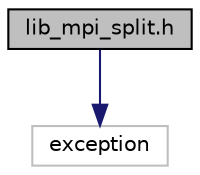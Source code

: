 digraph "lib_mpi_split.h"
{
 // LATEX_PDF_SIZE
  edge [fontname="Helvetica",fontsize="10",labelfontname="Helvetica",labelfontsize="10"];
  node [fontname="Helvetica",fontsize="10",shape=record];
  Node1 [label="lib_mpi_split.h",height=0.2,width=0.4,color="black", fillcolor="grey75", style="filled", fontcolor="black",tooltip="Provides helper functions to generate (and finalize) a new MPI comm world that can then be used by an..."];
  Node1 -> Node2 [color="midnightblue",fontsize="10",style="solid",fontname="Helvetica"];
  Node2 [label="exception",height=0.2,width=0.4,color="grey75", fillcolor="white", style="filled",tooltip=" "];
}
